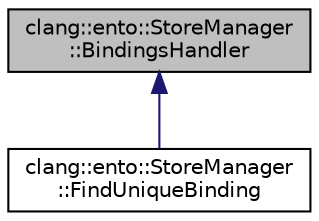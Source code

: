 digraph "clang::ento::StoreManager::BindingsHandler"
{
 // LATEX_PDF_SIZE
  bgcolor="transparent";
  edge [fontname="Helvetica",fontsize="10",labelfontname="Helvetica",labelfontsize="10"];
  node [fontname="Helvetica",fontsize="10",shape=record];
  Node1 [label="clang::ento::StoreManager\l::BindingsHandler",height=0.2,width=0.4,color="black", fillcolor="grey75", style="filled", fontcolor="black",tooltip=" "];
  Node1 -> Node2 [dir="back",color="midnightblue",fontsize="10",style="solid",fontname="Helvetica"];
  Node2 [label="clang::ento::StoreManager\l::FindUniqueBinding",height=0.2,width=0.4,color="black",URL="$classclang_1_1ento_1_1StoreManager_1_1FindUniqueBinding.html",tooltip=" "];
}
